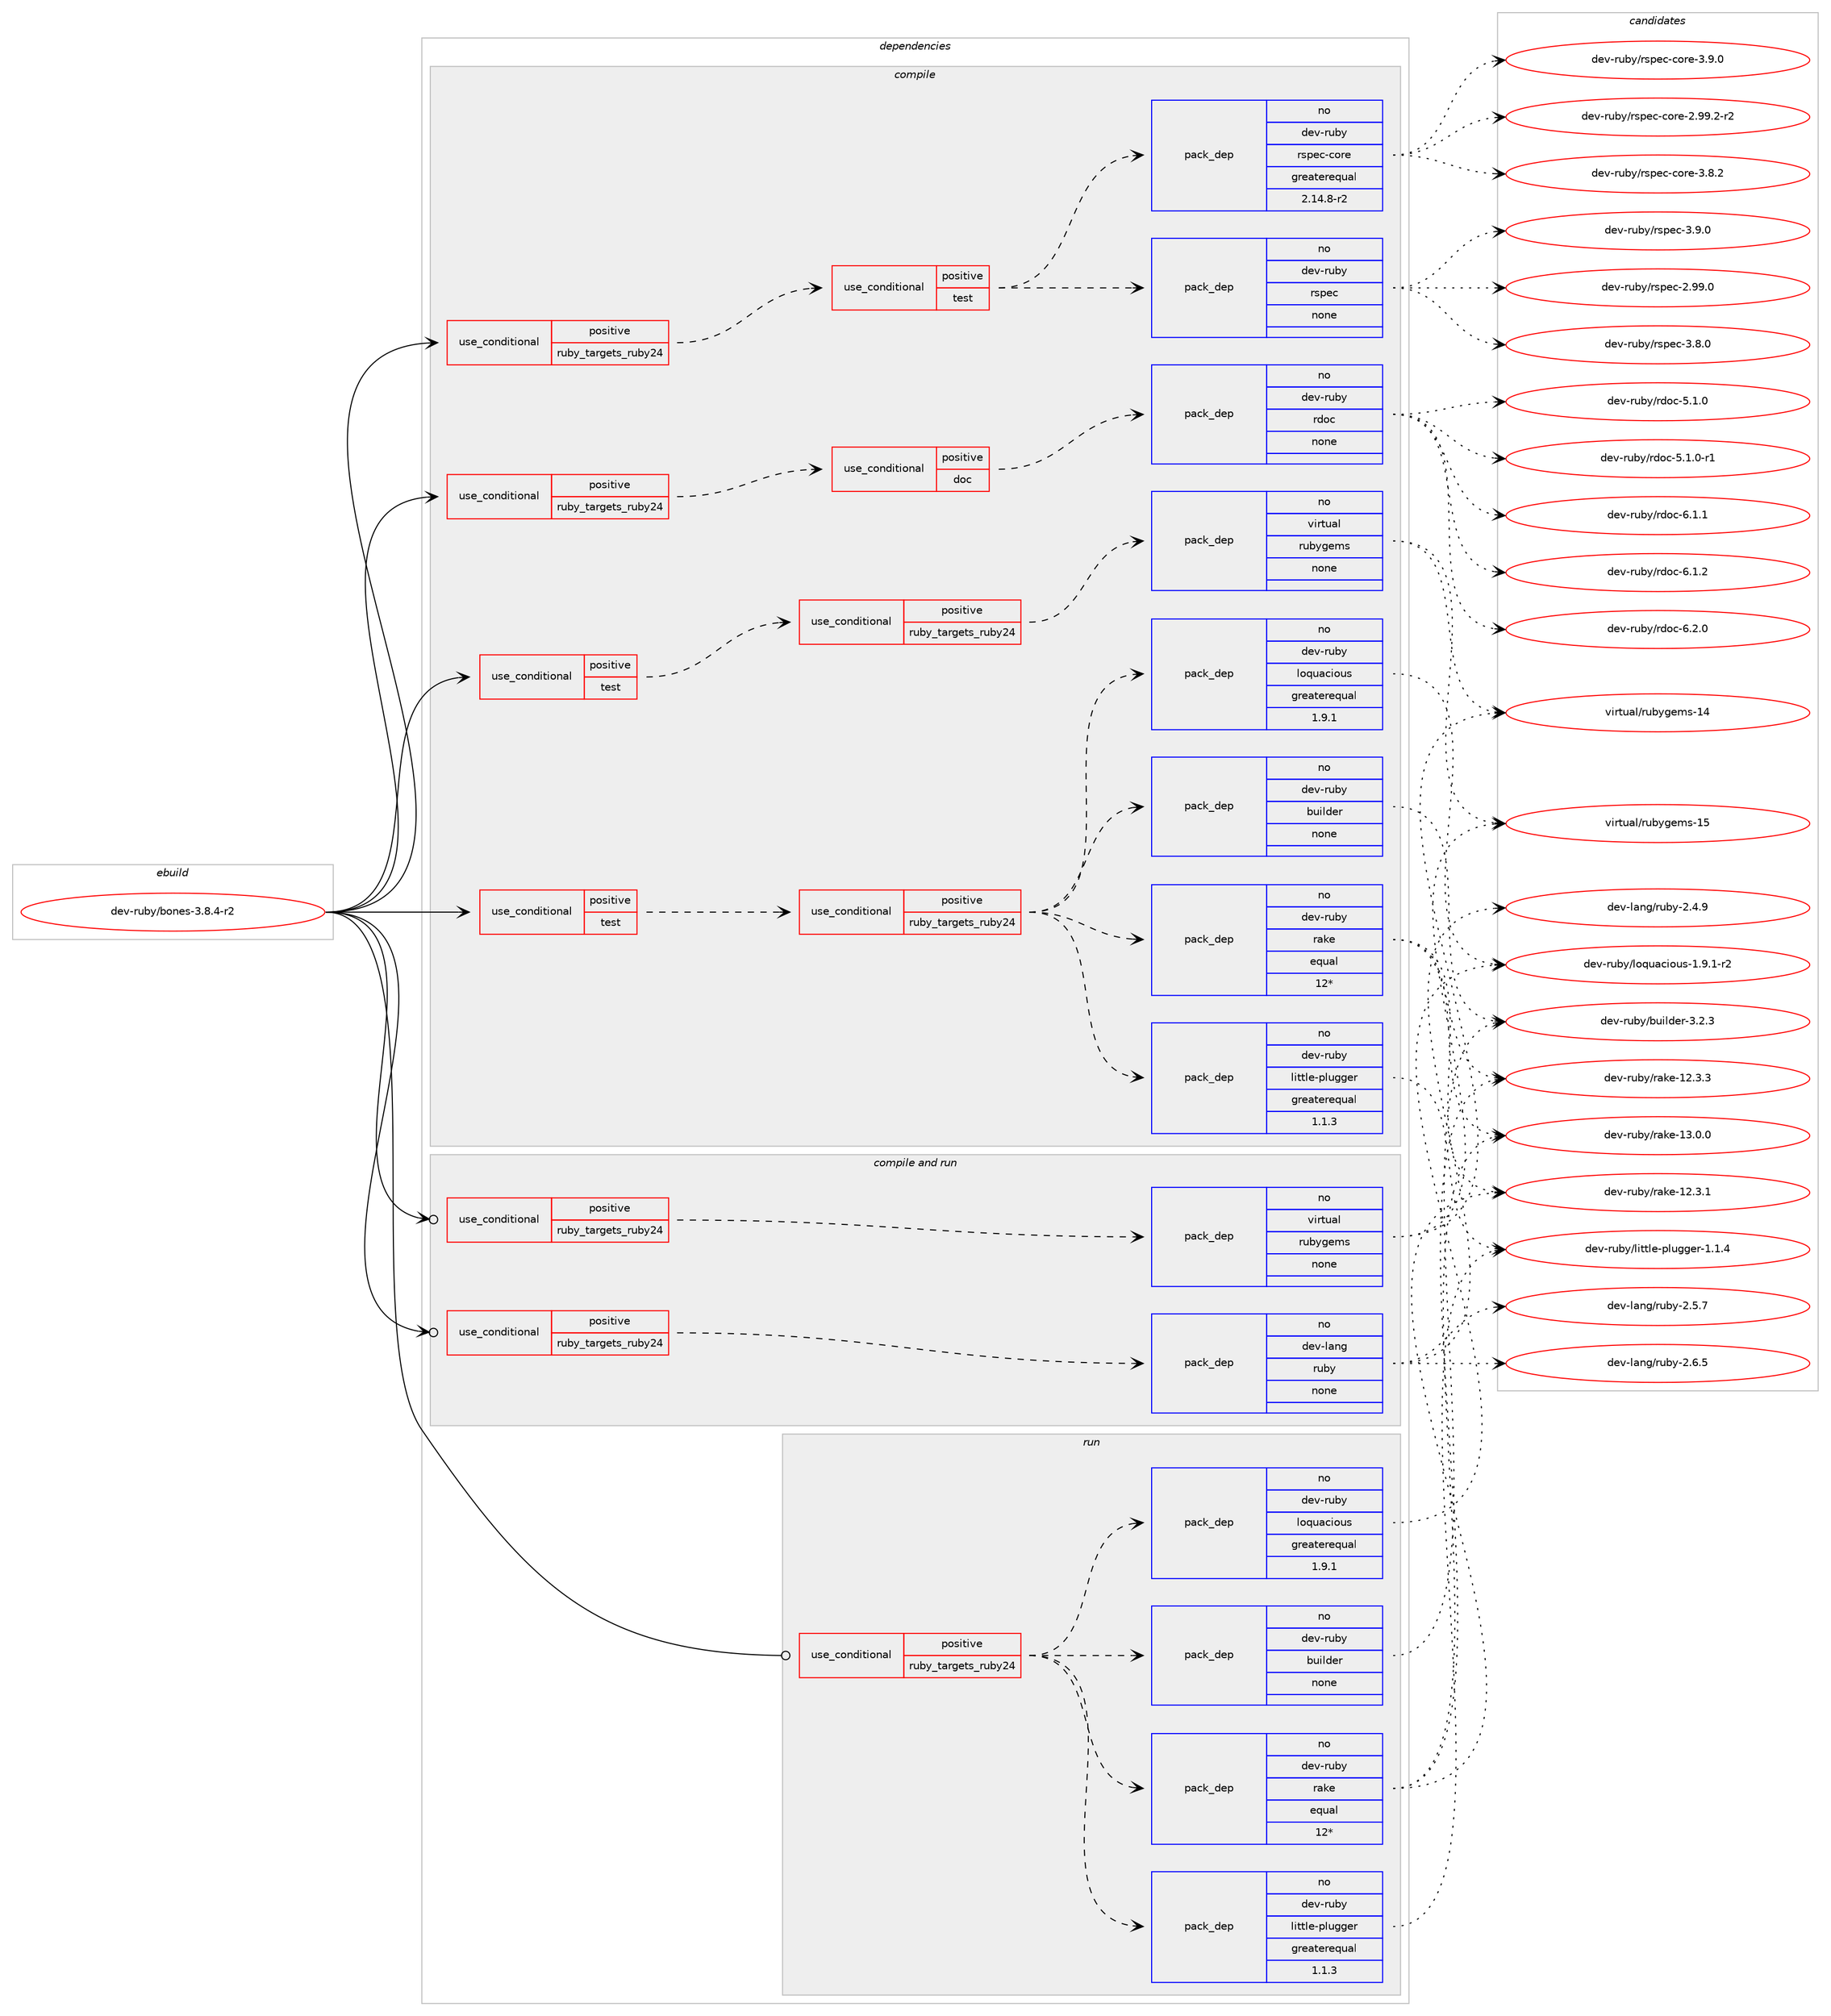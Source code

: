 digraph prolog {

# *************
# Graph options
# *************

newrank=true;
concentrate=true;
compound=true;
graph [rankdir=LR,fontname=Helvetica,fontsize=10,ranksep=1.5];#, ranksep=2.5, nodesep=0.2];
edge  [arrowhead=vee];
node  [fontname=Helvetica,fontsize=10];

# **********
# The ebuild
# **********

subgraph cluster_leftcol {
color=gray;
rank=same;
label=<<i>ebuild</i>>;
id [label="dev-ruby/bones-3.8.4-r2", color=red, width=4, href="../dev-ruby/bones-3.8.4-r2.svg"];
}

# ****************
# The dependencies
# ****************

subgraph cluster_midcol {
color=gray;
label=<<i>dependencies</i>>;
subgraph cluster_compile {
fillcolor="#eeeeee";
style=filled;
label=<<i>compile</i>>;
subgraph cond159372 {
dependency679355 [label=<<TABLE BORDER="0" CELLBORDER="1" CELLSPACING="0" CELLPADDING="4"><TR><TD ROWSPAN="3" CELLPADDING="10">use_conditional</TD></TR><TR><TD>positive</TD></TR><TR><TD>ruby_targets_ruby24</TD></TR></TABLE>>, shape=none, color=red];
subgraph cond159373 {
dependency679356 [label=<<TABLE BORDER="0" CELLBORDER="1" CELLSPACING="0" CELLPADDING="4"><TR><TD ROWSPAN="3" CELLPADDING="10">use_conditional</TD></TR><TR><TD>positive</TD></TR><TR><TD>doc</TD></TR></TABLE>>, shape=none, color=red];
subgraph pack508029 {
dependency679357 [label=<<TABLE BORDER="0" CELLBORDER="1" CELLSPACING="0" CELLPADDING="4" WIDTH="220"><TR><TD ROWSPAN="6" CELLPADDING="30">pack_dep</TD></TR><TR><TD WIDTH="110">no</TD></TR><TR><TD>dev-ruby</TD></TR><TR><TD>rdoc</TD></TR><TR><TD>none</TD></TR><TR><TD></TD></TR></TABLE>>, shape=none, color=blue];
}
dependency679356:e -> dependency679357:w [weight=20,style="dashed",arrowhead="vee"];
}
dependency679355:e -> dependency679356:w [weight=20,style="dashed",arrowhead="vee"];
}
id:e -> dependency679355:w [weight=20,style="solid",arrowhead="vee"];
subgraph cond159374 {
dependency679358 [label=<<TABLE BORDER="0" CELLBORDER="1" CELLSPACING="0" CELLPADDING="4"><TR><TD ROWSPAN="3" CELLPADDING="10">use_conditional</TD></TR><TR><TD>positive</TD></TR><TR><TD>ruby_targets_ruby24</TD></TR></TABLE>>, shape=none, color=red];
subgraph cond159375 {
dependency679359 [label=<<TABLE BORDER="0" CELLBORDER="1" CELLSPACING="0" CELLPADDING="4"><TR><TD ROWSPAN="3" CELLPADDING="10">use_conditional</TD></TR><TR><TD>positive</TD></TR><TR><TD>test</TD></TR></TABLE>>, shape=none, color=red];
subgraph pack508030 {
dependency679360 [label=<<TABLE BORDER="0" CELLBORDER="1" CELLSPACING="0" CELLPADDING="4" WIDTH="220"><TR><TD ROWSPAN="6" CELLPADDING="30">pack_dep</TD></TR><TR><TD WIDTH="110">no</TD></TR><TR><TD>dev-ruby</TD></TR><TR><TD>rspec</TD></TR><TR><TD>none</TD></TR><TR><TD></TD></TR></TABLE>>, shape=none, color=blue];
}
dependency679359:e -> dependency679360:w [weight=20,style="dashed",arrowhead="vee"];
subgraph pack508031 {
dependency679361 [label=<<TABLE BORDER="0" CELLBORDER="1" CELLSPACING="0" CELLPADDING="4" WIDTH="220"><TR><TD ROWSPAN="6" CELLPADDING="30">pack_dep</TD></TR><TR><TD WIDTH="110">no</TD></TR><TR><TD>dev-ruby</TD></TR><TR><TD>rspec-core</TD></TR><TR><TD>greaterequal</TD></TR><TR><TD>2.14.8-r2</TD></TR></TABLE>>, shape=none, color=blue];
}
dependency679359:e -> dependency679361:w [weight=20,style="dashed",arrowhead="vee"];
}
dependency679358:e -> dependency679359:w [weight=20,style="dashed",arrowhead="vee"];
}
id:e -> dependency679358:w [weight=20,style="solid",arrowhead="vee"];
subgraph cond159376 {
dependency679362 [label=<<TABLE BORDER="0" CELLBORDER="1" CELLSPACING="0" CELLPADDING="4"><TR><TD ROWSPAN="3" CELLPADDING="10">use_conditional</TD></TR><TR><TD>positive</TD></TR><TR><TD>test</TD></TR></TABLE>>, shape=none, color=red];
subgraph cond159377 {
dependency679363 [label=<<TABLE BORDER="0" CELLBORDER="1" CELLSPACING="0" CELLPADDING="4"><TR><TD ROWSPAN="3" CELLPADDING="10">use_conditional</TD></TR><TR><TD>positive</TD></TR><TR><TD>ruby_targets_ruby24</TD></TR></TABLE>>, shape=none, color=red];
subgraph pack508032 {
dependency679364 [label=<<TABLE BORDER="0" CELLBORDER="1" CELLSPACING="0" CELLPADDING="4" WIDTH="220"><TR><TD ROWSPAN="6" CELLPADDING="30">pack_dep</TD></TR><TR><TD WIDTH="110">no</TD></TR><TR><TD>dev-ruby</TD></TR><TR><TD>builder</TD></TR><TR><TD>none</TD></TR><TR><TD></TD></TR></TABLE>>, shape=none, color=blue];
}
dependency679363:e -> dependency679364:w [weight=20,style="dashed",arrowhead="vee"];
subgraph pack508033 {
dependency679365 [label=<<TABLE BORDER="0" CELLBORDER="1" CELLSPACING="0" CELLPADDING="4" WIDTH="220"><TR><TD ROWSPAN="6" CELLPADDING="30">pack_dep</TD></TR><TR><TD WIDTH="110">no</TD></TR><TR><TD>dev-ruby</TD></TR><TR><TD>loquacious</TD></TR><TR><TD>greaterequal</TD></TR><TR><TD>1.9.1</TD></TR></TABLE>>, shape=none, color=blue];
}
dependency679363:e -> dependency679365:w [weight=20,style="dashed",arrowhead="vee"];
subgraph pack508034 {
dependency679366 [label=<<TABLE BORDER="0" CELLBORDER="1" CELLSPACING="0" CELLPADDING="4" WIDTH="220"><TR><TD ROWSPAN="6" CELLPADDING="30">pack_dep</TD></TR><TR><TD WIDTH="110">no</TD></TR><TR><TD>dev-ruby</TD></TR><TR><TD>little-plugger</TD></TR><TR><TD>greaterequal</TD></TR><TR><TD>1.1.3</TD></TR></TABLE>>, shape=none, color=blue];
}
dependency679363:e -> dependency679366:w [weight=20,style="dashed",arrowhead="vee"];
subgraph pack508035 {
dependency679367 [label=<<TABLE BORDER="0" CELLBORDER="1" CELLSPACING="0" CELLPADDING="4" WIDTH="220"><TR><TD ROWSPAN="6" CELLPADDING="30">pack_dep</TD></TR><TR><TD WIDTH="110">no</TD></TR><TR><TD>dev-ruby</TD></TR><TR><TD>rake</TD></TR><TR><TD>equal</TD></TR><TR><TD>12*</TD></TR></TABLE>>, shape=none, color=blue];
}
dependency679363:e -> dependency679367:w [weight=20,style="dashed",arrowhead="vee"];
}
dependency679362:e -> dependency679363:w [weight=20,style="dashed",arrowhead="vee"];
}
id:e -> dependency679362:w [weight=20,style="solid",arrowhead="vee"];
subgraph cond159378 {
dependency679368 [label=<<TABLE BORDER="0" CELLBORDER="1" CELLSPACING="0" CELLPADDING="4"><TR><TD ROWSPAN="3" CELLPADDING="10">use_conditional</TD></TR><TR><TD>positive</TD></TR><TR><TD>test</TD></TR></TABLE>>, shape=none, color=red];
subgraph cond159379 {
dependency679369 [label=<<TABLE BORDER="0" CELLBORDER="1" CELLSPACING="0" CELLPADDING="4"><TR><TD ROWSPAN="3" CELLPADDING="10">use_conditional</TD></TR><TR><TD>positive</TD></TR><TR><TD>ruby_targets_ruby24</TD></TR></TABLE>>, shape=none, color=red];
subgraph pack508036 {
dependency679370 [label=<<TABLE BORDER="0" CELLBORDER="1" CELLSPACING="0" CELLPADDING="4" WIDTH="220"><TR><TD ROWSPAN="6" CELLPADDING="30">pack_dep</TD></TR><TR><TD WIDTH="110">no</TD></TR><TR><TD>virtual</TD></TR><TR><TD>rubygems</TD></TR><TR><TD>none</TD></TR><TR><TD></TD></TR></TABLE>>, shape=none, color=blue];
}
dependency679369:e -> dependency679370:w [weight=20,style="dashed",arrowhead="vee"];
}
dependency679368:e -> dependency679369:w [weight=20,style="dashed",arrowhead="vee"];
}
id:e -> dependency679368:w [weight=20,style="solid",arrowhead="vee"];
}
subgraph cluster_compileandrun {
fillcolor="#eeeeee";
style=filled;
label=<<i>compile and run</i>>;
subgraph cond159380 {
dependency679371 [label=<<TABLE BORDER="0" CELLBORDER="1" CELLSPACING="0" CELLPADDING="4"><TR><TD ROWSPAN="3" CELLPADDING="10">use_conditional</TD></TR><TR><TD>positive</TD></TR><TR><TD>ruby_targets_ruby24</TD></TR></TABLE>>, shape=none, color=red];
subgraph pack508037 {
dependency679372 [label=<<TABLE BORDER="0" CELLBORDER="1" CELLSPACING="0" CELLPADDING="4" WIDTH="220"><TR><TD ROWSPAN="6" CELLPADDING="30">pack_dep</TD></TR><TR><TD WIDTH="110">no</TD></TR><TR><TD>dev-lang</TD></TR><TR><TD>ruby</TD></TR><TR><TD>none</TD></TR><TR><TD></TD></TR></TABLE>>, shape=none, color=blue];
}
dependency679371:e -> dependency679372:w [weight=20,style="dashed",arrowhead="vee"];
}
id:e -> dependency679371:w [weight=20,style="solid",arrowhead="odotvee"];
subgraph cond159381 {
dependency679373 [label=<<TABLE BORDER="0" CELLBORDER="1" CELLSPACING="0" CELLPADDING="4"><TR><TD ROWSPAN="3" CELLPADDING="10">use_conditional</TD></TR><TR><TD>positive</TD></TR><TR><TD>ruby_targets_ruby24</TD></TR></TABLE>>, shape=none, color=red];
subgraph pack508038 {
dependency679374 [label=<<TABLE BORDER="0" CELLBORDER="1" CELLSPACING="0" CELLPADDING="4" WIDTH="220"><TR><TD ROWSPAN="6" CELLPADDING="30">pack_dep</TD></TR><TR><TD WIDTH="110">no</TD></TR><TR><TD>virtual</TD></TR><TR><TD>rubygems</TD></TR><TR><TD>none</TD></TR><TR><TD></TD></TR></TABLE>>, shape=none, color=blue];
}
dependency679373:e -> dependency679374:w [weight=20,style="dashed",arrowhead="vee"];
}
id:e -> dependency679373:w [weight=20,style="solid",arrowhead="odotvee"];
}
subgraph cluster_run {
fillcolor="#eeeeee";
style=filled;
label=<<i>run</i>>;
subgraph cond159382 {
dependency679375 [label=<<TABLE BORDER="0" CELLBORDER="1" CELLSPACING="0" CELLPADDING="4"><TR><TD ROWSPAN="3" CELLPADDING="10">use_conditional</TD></TR><TR><TD>positive</TD></TR><TR><TD>ruby_targets_ruby24</TD></TR></TABLE>>, shape=none, color=red];
subgraph pack508039 {
dependency679376 [label=<<TABLE BORDER="0" CELLBORDER="1" CELLSPACING="0" CELLPADDING="4" WIDTH="220"><TR><TD ROWSPAN="6" CELLPADDING="30">pack_dep</TD></TR><TR><TD WIDTH="110">no</TD></TR><TR><TD>dev-ruby</TD></TR><TR><TD>builder</TD></TR><TR><TD>none</TD></TR><TR><TD></TD></TR></TABLE>>, shape=none, color=blue];
}
dependency679375:e -> dependency679376:w [weight=20,style="dashed",arrowhead="vee"];
subgraph pack508040 {
dependency679377 [label=<<TABLE BORDER="0" CELLBORDER="1" CELLSPACING="0" CELLPADDING="4" WIDTH="220"><TR><TD ROWSPAN="6" CELLPADDING="30">pack_dep</TD></TR><TR><TD WIDTH="110">no</TD></TR><TR><TD>dev-ruby</TD></TR><TR><TD>loquacious</TD></TR><TR><TD>greaterequal</TD></TR><TR><TD>1.9.1</TD></TR></TABLE>>, shape=none, color=blue];
}
dependency679375:e -> dependency679377:w [weight=20,style="dashed",arrowhead="vee"];
subgraph pack508041 {
dependency679378 [label=<<TABLE BORDER="0" CELLBORDER="1" CELLSPACING="0" CELLPADDING="4" WIDTH="220"><TR><TD ROWSPAN="6" CELLPADDING="30">pack_dep</TD></TR><TR><TD WIDTH="110">no</TD></TR><TR><TD>dev-ruby</TD></TR><TR><TD>little-plugger</TD></TR><TR><TD>greaterequal</TD></TR><TR><TD>1.1.3</TD></TR></TABLE>>, shape=none, color=blue];
}
dependency679375:e -> dependency679378:w [weight=20,style="dashed",arrowhead="vee"];
subgraph pack508042 {
dependency679379 [label=<<TABLE BORDER="0" CELLBORDER="1" CELLSPACING="0" CELLPADDING="4" WIDTH="220"><TR><TD ROWSPAN="6" CELLPADDING="30">pack_dep</TD></TR><TR><TD WIDTH="110">no</TD></TR><TR><TD>dev-ruby</TD></TR><TR><TD>rake</TD></TR><TR><TD>equal</TD></TR><TR><TD>12*</TD></TR></TABLE>>, shape=none, color=blue];
}
dependency679375:e -> dependency679379:w [weight=20,style="dashed",arrowhead="vee"];
}
id:e -> dependency679375:w [weight=20,style="solid",arrowhead="odot"];
}
}

# **************
# The candidates
# **************

subgraph cluster_choices {
rank=same;
color=gray;
label=<<i>candidates</i>>;

subgraph choice508029 {
color=black;
nodesep=1;
choice10010111845114117981214711410011199455346494648 [label="dev-ruby/rdoc-5.1.0", color=red, width=4,href="../dev-ruby/rdoc-5.1.0.svg"];
choice100101118451141179812147114100111994553464946484511449 [label="dev-ruby/rdoc-5.1.0-r1", color=red, width=4,href="../dev-ruby/rdoc-5.1.0-r1.svg"];
choice10010111845114117981214711410011199455446494649 [label="dev-ruby/rdoc-6.1.1", color=red, width=4,href="../dev-ruby/rdoc-6.1.1.svg"];
choice10010111845114117981214711410011199455446494650 [label="dev-ruby/rdoc-6.1.2", color=red, width=4,href="../dev-ruby/rdoc-6.1.2.svg"];
choice10010111845114117981214711410011199455446504648 [label="dev-ruby/rdoc-6.2.0", color=red, width=4,href="../dev-ruby/rdoc-6.2.0.svg"];
dependency679357:e -> choice10010111845114117981214711410011199455346494648:w [style=dotted,weight="100"];
dependency679357:e -> choice100101118451141179812147114100111994553464946484511449:w [style=dotted,weight="100"];
dependency679357:e -> choice10010111845114117981214711410011199455446494649:w [style=dotted,weight="100"];
dependency679357:e -> choice10010111845114117981214711410011199455446494650:w [style=dotted,weight="100"];
dependency679357:e -> choice10010111845114117981214711410011199455446504648:w [style=dotted,weight="100"];
}
subgraph choice508030 {
color=black;
nodesep=1;
choice1001011184511411798121471141151121019945504657574648 [label="dev-ruby/rspec-2.99.0", color=red, width=4,href="../dev-ruby/rspec-2.99.0.svg"];
choice10010111845114117981214711411511210199455146564648 [label="dev-ruby/rspec-3.8.0", color=red, width=4,href="../dev-ruby/rspec-3.8.0.svg"];
choice10010111845114117981214711411511210199455146574648 [label="dev-ruby/rspec-3.9.0", color=red, width=4,href="../dev-ruby/rspec-3.9.0.svg"];
dependency679360:e -> choice1001011184511411798121471141151121019945504657574648:w [style=dotted,weight="100"];
dependency679360:e -> choice10010111845114117981214711411511210199455146564648:w [style=dotted,weight="100"];
dependency679360:e -> choice10010111845114117981214711411511210199455146574648:w [style=dotted,weight="100"];
}
subgraph choice508031 {
color=black;
nodesep=1;
choice100101118451141179812147114115112101994599111114101455046575746504511450 [label="dev-ruby/rspec-core-2.99.2-r2", color=red, width=4,href="../dev-ruby/rspec-core-2.99.2-r2.svg"];
choice100101118451141179812147114115112101994599111114101455146564650 [label="dev-ruby/rspec-core-3.8.2", color=red, width=4,href="../dev-ruby/rspec-core-3.8.2.svg"];
choice100101118451141179812147114115112101994599111114101455146574648 [label="dev-ruby/rspec-core-3.9.0", color=red, width=4,href="../dev-ruby/rspec-core-3.9.0.svg"];
dependency679361:e -> choice100101118451141179812147114115112101994599111114101455046575746504511450:w [style=dotted,weight="100"];
dependency679361:e -> choice100101118451141179812147114115112101994599111114101455146564650:w [style=dotted,weight="100"];
dependency679361:e -> choice100101118451141179812147114115112101994599111114101455146574648:w [style=dotted,weight="100"];
}
subgraph choice508032 {
color=black;
nodesep=1;
choice10010111845114117981214798117105108100101114455146504651 [label="dev-ruby/builder-3.2.3", color=red, width=4,href="../dev-ruby/builder-3.2.3.svg"];
dependency679364:e -> choice10010111845114117981214798117105108100101114455146504651:w [style=dotted,weight="100"];
}
subgraph choice508033 {
color=black;
nodesep=1;
choice10010111845114117981214710811111311797991051111171154549465746494511450 [label="dev-ruby/loquacious-1.9.1-r2", color=red, width=4,href="../dev-ruby/loquacious-1.9.1-r2.svg"];
dependency679365:e -> choice10010111845114117981214710811111311797991051111171154549465746494511450:w [style=dotted,weight="100"];
}
subgraph choice508034 {
color=black;
nodesep=1;
choice10010111845114117981214710810511611610810145112108117103103101114454946494652 [label="dev-ruby/little-plugger-1.1.4", color=red, width=4,href="../dev-ruby/little-plugger-1.1.4.svg"];
dependency679366:e -> choice10010111845114117981214710810511611610810145112108117103103101114454946494652:w [style=dotted,weight="100"];
}
subgraph choice508035 {
color=black;
nodesep=1;
choice1001011184511411798121471149710710145495046514649 [label="dev-ruby/rake-12.3.1", color=red, width=4,href="../dev-ruby/rake-12.3.1.svg"];
choice1001011184511411798121471149710710145495046514651 [label="dev-ruby/rake-12.3.3", color=red, width=4,href="../dev-ruby/rake-12.3.3.svg"];
choice1001011184511411798121471149710710145495146484648 [label="dev-ruby/rake-13.0.0", color=red, width=4,href="../dev-ruby/rake-13.0.0.svg"];
dependency679367:e -> choice1001011184511411798121471149710710145495046514649:w [style=dotted,weight="100"];
dependency679367:e -> choice1001011184511411798121471149710710145495046514651:w [style=dotted,weight="100"];
dependency679367:e -> choice1001011184511411798121471149710710145495146484648:w [style=dotted,weight="100"];
}
subgraph choice508036 {
color=black;
nodesep=1;
choice118105114116117971084711411798121103101109115454952 [label="virtual/rubygems-14", color=red, width=4,href="../virtual/rubygems-14.svg"];
choice118105114116117971084711411798121103101109115454953 [label="virtual/rubygems-15", color=red, width=4,href="../virtual/rubygems-15.svg"];
dependency679370:e -> choice118105114116117971084711411798121103101109115454952:w [style=dotted,weight="100"];
dependency679370:e -> choice118105114116117971084711411798121103101109115454953:w [style=dotted,weight="100"];
}
subgraph choice508037 {
color=black;
nodesep=1;
choice10010111845108971101034711411798121455046524657 [label="dev-lang/ruby-2.4.9", color=red, width=4,href="../dev-lang/ruby-2.4.9.svg"];
choice10010111845108971101034711411798121455046534655 [label="dev-lang/ruby-2.5.7", color=red, width=4,href="../dev-lang/ruby-2.5.7.svg"];
choice10010111845108971101034711411798121455046544653 [label="dev-lang/ruby-2.6.5", color=red, width=4,href="../dev-lang/ruby-2.6.5.svg"];
dependency679372:e -> choice10010111845108971101034711411798121455046524657:w [style=dotted,weight="100"];
dependency679372:e -> choice10010111845108971101034711411798121455046534655:w [style=dotted,weight="100"];
dependency679372:e -> choice10010111845108971101034711411798121455046544653:w [style=dotted,weight="100"];
}
subgraph choice508038 {
color=black;
nodesep=1;
choice118105114116117971084711411798121103101109115454952 [label="virtual/rubygems-14", color=red, width=4,href="../virtual/rubygems-14.svg"];
choice118105114116117971084711411798121103101109115454953 [label="virtual/rubygems-15", color=red, width=4,href="../virtual/rubygems-15.svg"];
dependency679374:e -> choice118105114116117971084711411798121103101109115454952:w [style=dotted,weight="100"];
dependency679374:e -> choice118105114116117971084711411798121103101109115454953:w [style=dotted,weight="100"];
}
subgraph choice508039 {
color=black;
nodesep=1;
choice10010111845114117981214798117105108100101114455146504651 [label="dev-ruby/builder-3.2.3", color=red, width=4,href="../dev-ruby/builder-3.2.3.svg"];
dependency679376:e -> choice10010111845114117981214798117105108100101114455146504651:w [style=dotted,weight="100"];
}
subgraph choice508040 {
color=black;
nodesep=1;
choice10010111845114117981214710811111311797991051111171154549465746494511450 [label="dev-ruby/loquacious-1.9.1-r2", color=red, width=4,href="../dev-ruby/loquacious-1.9.1-r2.svg"];
dependency679377:e -> choice10010111845114117981214710811111311797991051111171154549465746494511450:w [style=dotted,weight="100"];
}
subgraph choice508041 {
color=black;
nodesep=1;
choice10010111845114117981214710810511611610810145112108117103103101114454946494652 [label="dev-ruby/little-plugger-1.1.4", color=red, width=4,href="../dev-ruby/little-plugger-1.1.4.svg"];
dependency679378:e -> choice10010111845114117981214710810511611610810145112108117103103101114454946494652:w [style=dotted,weight="100"];
}
subgraph choice508042 {
color=black;
nodesep=1;
choice1001011184511411798121471149710710145495046514649 [label="dev-ruby/rake-12.3.1", color=red, width=4,href="../dev-ruby/rake-12.3.1.svg"];
choice1001011184511411798121471149710710145495046514651 [label="dev-ruby/rake-12.3.3", color=red, width=4,href="../dev-ruby/rake-12.3.3.svg"];
choice1001011184511411798121471149710710145495146484648 [label="dev-ruby/rake-13.0.0", color=red, width=4,href="../dev-ruby/rake-13.0.0.svg"];
dependency679379:e -> choice1001011184511411798121471149710710145495046514649:w [style=dotted,weight="100"];
dependency679379:e -> choice1001011184511411798121471149710710145495046514651:w [style=dotted,weight="100"];
dependency679379:e -> choice1001011184511411798121471149710710145495146484648:w [style=dotted,weight="100"];
}
}

}
